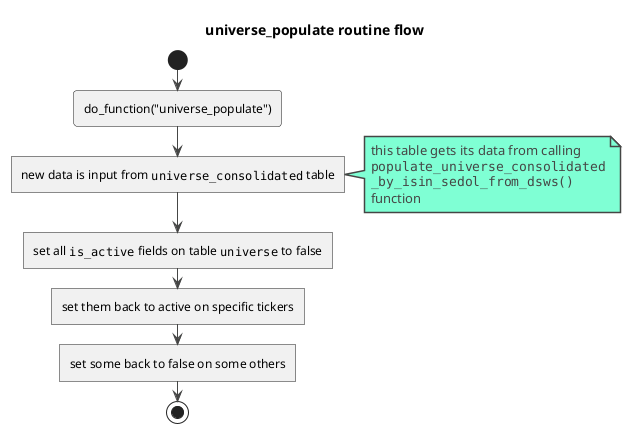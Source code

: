 @startuml universe_populate

title "universe_populate routine flow"

!theme vibrant

skinparam Shadowing false
skinparam DefaultFontName Ubuntu
skinparam ParticipantPadding 20
skinparam BoxPadding 10
skinparam ConditionEndStyle diamond

start

:do_function("universe_populate");

:new data is input from ""universe_consolidated"" table]

note right
    this table gets its data from calling
    ""populate_universe_consolidated""
    ""_by_isin_sedol_from_dsws()""
    function
end note

:set all ""is_active"" fields on table ""universe"" to false]

:set them back to active on specific tickers]

:set some back to false on some others]

stop

@enduml
